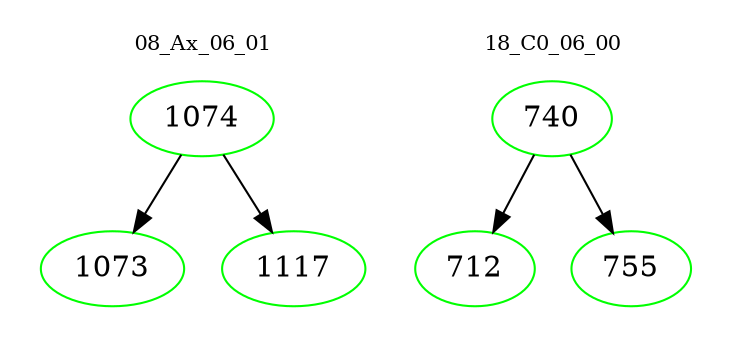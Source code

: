 digraph{
subgraph cluster_0 {
color = white
label = "08_Ax_06_01";
fontsize=10;
T0_1074 [label="1074", color="green"]
T0_1074 -> T0_1073 [color="black"]
T0_1073 [label="1073", color="green"]
T0_1074 -> T0_1117 [color="black"]
T0_1117 [label="1117", color="green"]
}
subgraph cluster_1 {
color = white
label = "18_C0_06_00";
fontsize=10;
T1_740 [label="740", color="green"]
T1_740 -> T1_712 [color="black"]
T1_712 [label="712", color="green"]
T1_740 -> T1_755 [color="black"]
T1_755 [label="755", color="green"]
}
}

